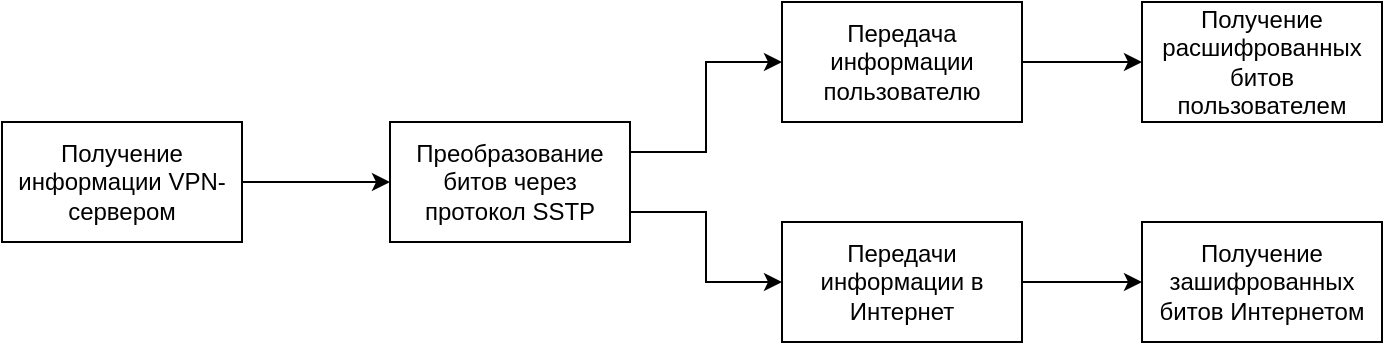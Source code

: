 <mxfile version="22.1.18" type="github">
  <diagram name="Страница — 1" id="TZQz5reuX6D-8SX7QD_3">
    <mxGraphModel dx="989" dy="538" grid="1" gridSize="10" guides="1" tooltips="1" connect="1" arrows="1" fold="1" page="1" pageScale="1" pageWidth="827" pageHeight="1169" math="0" shadow="0">
      <root>
        <mxCell id="0" />
        <mxCell id="1" parent="0" />
        <mxCell id="IFr0whSxEQzEvbE2U8pD-11" style="edgeStyle=orthogonalEdgeStyle;rounded=0;orthogonalLoop=1;jettySize=auto;html=1;exitX=1;exitY=0.5;exitDx=0;exitDy=0;entryX=0;entryY=0.5;entryDx=0;entryDy=0;" edge="1" parent="1" source="IFr0whSxEQzEvbE2U8pD-1" target="IFr0whSxEQzEvbE2U8pD-2">
          <mxGeometry relative="1" as="geometry" />
        </mxCell>
        <mxCell id="IFr0whSxEQzEvbE2U8pD-1" value="Получение информации VPN-сервером" style="rounded=0;whiteSpace=wrap;html=1;" vertex="1" parent="1">
          <mxGeometry x="160" y="230" width="120" height="60" as="geometry" />
        </mxCell>
        <mxCell id="IFr0whSxEQzEvbE2U8pD-7" style="edgeStyle=orthogonalEdgeStyle;rounded=0;orthogonalLoop=1;jettySize=auto;html=1;exitX=1;exitY=0.25;exitDx=0;exitDy=0;entryX=0;entryY=0.5;entryDx=0;entryDy=0;" edge="1" parent="1" source="IFr0whSxEQzEvbE2U8pD-2" target="IFr0whSxEQzEvbE2U8pD-4">
          <mxGeometry relative="1" as="geometry" />
        </mxCell>
        <mxCell id="IFr0whSxEQzEvbE2U8pD-9" style="edgeStyle=orthogonalEdgeStyle;rounded=0;orthogonalLoop=1;jettySize=auto;html=1;exitX=1;exitY=0.75;exitDx=0;exitDy=0;entryX=0;entryY=0.5;entryDx=0;entryDy=0;" edge="1" parent="1" source="IFr0whSxEQzEvbE2U8pD-2" target="IFr0whSxEQzEvbE2U8pD-5">
          <mxGeometry relative="1" as="geometry" />
        </mxCell>
        <mxCell id="IFr0whSxEQzEvbE2U8pD-2" value="Преобразование битов через протокол SSTP" style="rounded=0;whiteSpace=wrap;html=1;" vertex="1" parent="1">
          <mxGeometry x="354" y="230" width="120" height="60" as="geometry" />
        </mxCell>
        <mxCell id="IFr0whSxEQzEvbE2U8pD-3" value="Получение расшифрованных битов пользователем" style="rounded=0;whiteSpace=wrap;html=1;" vertex="1" parent="1">
          <mxGeometry x="730" y="170" width="120" height="60" as="geometry" />
        </mxCell>
        <mxCell id="IFr0whSxEQzEvbE2U8pD-8" style="edgeStyle=orthogonalEdgeStyle;rounded=0;orthogonalLoop=1;jettySize=auto;html=1;exitX=1;exitY=0.5;exitDx=0;exitDy=0;entryX=0;entryY=0.5;entryDx=0;entryDy=0;" edge="1" parent="1" source="IFr0whSxEQzEvbE2U8pD-4" target="IFr0whSxEQzEvbE2U8pD-3">
          <mxGeometry relative="1" as="geometry" />
        </mxCell>
        <mxCell id="IFr0whSxEQzEvbE2U8pD-4" value="Передача информации пользователю" style="rounded=0;whiteSpace=wrap;html=1;" vertex="1" parent="1">
          <mxGeometry x="550" y="170" width="120" height="60" as="geometry" />
        </mxCell>
        <mxCell id="IFr0whSxEQzEvbE2U8pD-10" style="edgeStyle=orthogonalEdgeStyle;rounded=0;orthogonalLoop=1;jettySize=auto;html=1;exitX=1;exitY=0.5;exitDx=0;exitDy=0;entryX=0;entryY=0.5;entryDx=0;entryDy=0;" edge="1" parent="1" source="IFr0whSxEQzEvbE2U8pD-5" target="IFr0whSxEQzEvbE2U8pD-6">
          <mxGeometry relative="1" as="geometry" />
        </mxCell>
        <mxCell id="IFr0whSxEQzEvbE2U8pD-5" value="Передачи информации в Интернет" style="rounded=0;whiteSpace=wrap;html=1;" vertex="1" parent="1">
          <mxGeometry x="550" y="280" width="120" height="60" as="geometry" />
        </mxCell>
        <mxCell id="IFr0whSxEQzEvbE2U8pD-6" value="Получение зашифрованных битов Интернетом" style="rounded=0;whiteSpace=wrap;html=1;" vertex="1" parent="1">
          <mxGeometry x="730" y="280" width="120" height="60" as="geometry" />
        </mxCell>
      </root>
    </mxGraphModel>
  </diagram>
</mxfile>
